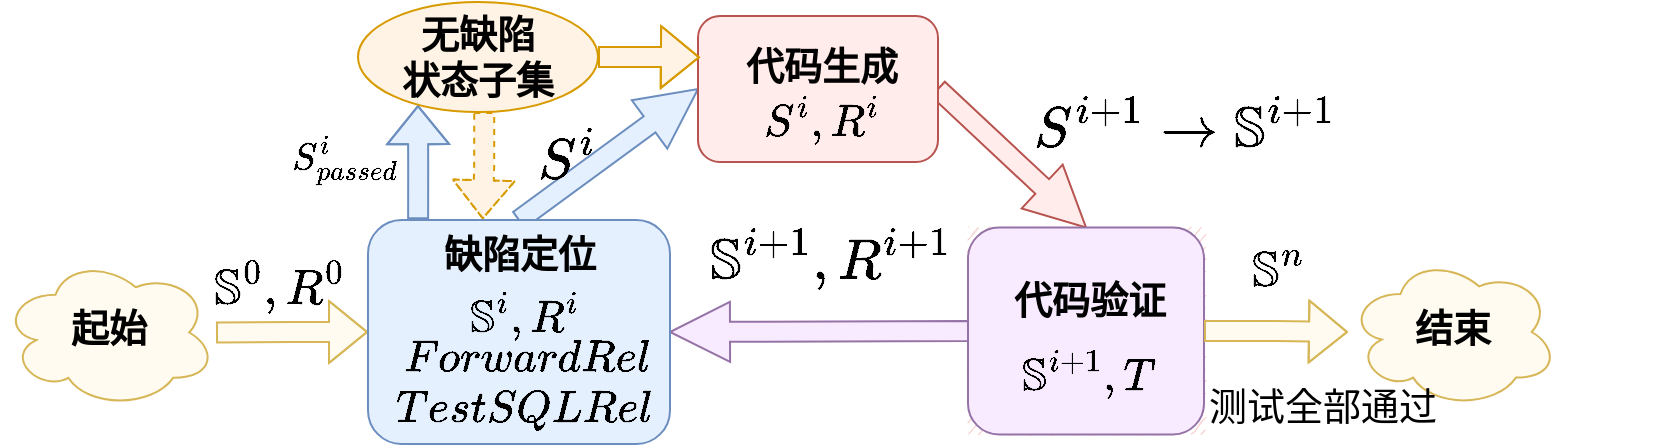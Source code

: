 <mxfile border="50" scale="3" compressed="false" locked="false" version="24.7.14">
  <diagram name="Blank" id="YmL12bMKpDGza6XwsDPr">
    <mxGraphModel dx="1434" dy="738" grid="0" gridSize="10" guides="1" tooltips="1" connect="1" arrows="1" fold="1" page="1" pageScale="1" pageWidth="827" pageHeight="1169" background="none" math="1" shadow="0">
      <root>
        <mxCell id="X5NqExCQtvZxIxQ7pmgY-0" />
        <mxCell id="1" parent="X5NqExCQtvZxIxQ7pmgY-0" />
        <mxCell id="Ku0F_qCkelBtIkD-E8Qs-13" style="edgeStyle=orthogonalEdgeStyle;rounded=0;orthogonalLoop=1;jettySize=auto;html=1;entryX=0.5;entryY=0;entryDx=0;entryDy=0;curved=1;shape=arrow;fontFamily=Courier New;exitX=1;exitY=0.5;exitDx=0;exitDy=0;movable=1;resizable=1;rotatable=1;deletable=1;editable=1;locked=0;connectable=1;fillColor=#FFECEB;strokeColor=#b85450;" parent="1" source="Ku0F_qCkelBtIkD-E8Qs-31" target="Ku0F_qCkelBtIkD-E8Qs-39" edge="1">
          <mxGeometry relative="1" as="geometry">
            <mxPoint x="506" y="312" as="sourcePoint" />
            <mxPoint x="558" y="443" as="targetPoint" />
          </mxGeometry>
        </mxCell>
        <mxCell id="Ku0F_qCkelBtIkD-E8Qs-37" value="$$S^{i+1} \rightarrow \mathbb{S}^{i+1}$$&lt;span class=&quot;eusoft-eudic-chrome-extension-translate-content&quot;&gt;&lt;span class=&quot;eusoft-eudic-chrome-extension-translate-white-space ng-star-inserted&quot;&gt;&amp;nbsp;&lt;/span&gt;&lt;span data-eusoft-eudic-loading-template-original-text=&quot;$$\mathbb{S}_{DB_t}^$$&quot; class=&quot;eusoft-eudic-translate-loading-tag ng-star-inserted&quot;&gt;&lt;/span&gt;&lt;/span&gt;" style="edgeLabel;html=1;align=center;verticalAlign=middle;resizable=1;points=[];fontStyle=1;fontSize=24;labelBackgroundColor=none;movable=1;rotatable=1;deletable=1;editable=1;locked=0;connectable=1;" parent="Ku0F_qCkelBtIkD-E8Qs-13" vertex="1" connectable="0">
          <mxGeometry x="0.014" y="5" relative="1" as="geometry">
            <mxPoint x="50" y="38" as="offset" />
          </mxGeometry>
        </mxCell>
        <mxCell id="Ku0F_qCkelBtIkD-E8Qs-14" style="rounded=0;orthogonalLoop=1;jettySize=auto;html=1;exitX=0.5;exitY=0;exitDx=0;exitDy=0;shape=arrow;elbow=vertical;fontFamily=Courier New;entryX=0;entryY=0.5;entryDx=0;entryDy=0;movable=1;resizable=1;rotatable=1;deletable=1;editable=1;locked=0;connectable=1;fillColor=#E5F0FF;strokeColor=#6c8ebf;" parent="1" source="Ku0F_qCkelBtIkD-E8Qs-7" target="Ku0F_qCkelBtIkD-E8Qs-31" edge="1">
          <mxGeometry relative="1" as="geometry">
            <mxPoint x="286" y="438" as="sourcePoint" />
            <mxPoint x="378" y="313" as="targetPoint" />
          </mxGeometry>
        </mxCell>
        <mxCell id="Ku0F_qCkelBtIkD-E8Qs-16" value="" style="edgeStyle=orthogonalEdgeStyle;rounded=0;orthogonalLoop=1;jettySize=auto;html=1;shape=arrow;fontFamily=Courier New;exitX=0;exitY=0.5;exitDx=0;exitDy=0;movable=1;resizable=1;rotatable=1;deletable=1;editable=1;locked=0;connectable=1;fillColor=#F8EBFF;strokeColor=#9673a6;" parent="1" source="Ku0F_qCkelBtIkD-E8Qs-39" target="Ku0F_qCkelBtIkD-E8Qs-7" edge="1">
          <mxGeometry relative="1" as="geometry">
            <mxPoint x="498" y="473" as="sourcePoint" />
            <mxPoint x="389" y="497" as="targetPoint" />
          </mxGeometry>
        </mxCell>
        <mxCell id="Ku0F_qCkelBtIkD-E8Qs-44" value="$$\mathbb{S}^{i+1},R^{i+1}$$" style="edgeLabel;html=1;align=center;verticalAlign=middle;resizable=1;points=[];fontSize=24;labelBackgroundColor=none;movable=1;rotatable=1;deletable=1;editable=1;locked=0;connectable=1;" parent="Ku0F_qCkelBtIkD-E8Qs-16" vertex="1" connectable="0">
          <mxGeometry x="-0.51" y="-7" relative="1" as="geometry">
            <mxPoint x="-33" y="-29" as="offset" />
          </mxGeometry>
        </mxCell>
        <mxCell id="Ku0F_qCkelBtIkD-E8Qs-38" value="" style="group;fontSize=18;fillColor=#f8cecc;strokeColor=none;sketch=1;curveFitting=1;jiggle=2;movable=1;resizable=1;rotatable=1;deletable=1;editable=1;locked=0;connectable=1;" parent="1" vertex="1" connectable="0">
          <mxGeometry x="494" y="445.75" width="118" height="103.5" as="geometry" />
        </mxCell>
        <mxCell id="Ku0F_qCkelBtIkD-E8Qs-39" value="" style="rounded=1;whiteSpace=wrap;fillColor=#F8EBFF;strokeColor=#9673a6;fontFamily=Courier New;fontSize=19;html=1;fontStyle=1;align=center;verticalAlign=middle;movable=1;resizable=1;rotatable=1;deletable=1;editable=1;locked=0;connectable=1;" parent="Ku0F_qCkelBtIkD-E8Qs-38" vertex="1">
          <mxGeometry width="118" height="103.5" as="geometry" />
        </mxCell>
        <mxCell id="Ku0F_qCkelBtIkD-E8Qs-40" value="" style="group;movable=1;resizable=1;rotatable=1;deletable=1;editable=1;locked=0;connectable=1;" parent="Ku0F_qCkelBtIkD-E8Qs-38" vertex="1" connectable="0">
          <mxGeometry x="7.867" y="15.596" width="106.2" height="79.397" as="geometry" />
        </mxCell>
        <mxCell id="Ku0F_qCkelBtIkD-E8Qs-41" value="&lt;font style=&quot;font-size: 19px;&quot;&gt;$$\mathbb{S}^{i+1},T$$&lt;/font&gt;" style="text;html=1;align=center;verticalAlign=middle;whiteSpace=wrap;rounded=0;movable=1;resizable=1;rotatable=1;deletable=1;editable=1;locked=0;connectable=1;" parent="Ku0F_qCkelBtIkD-E8Qs-40" vertex="1">
          <mxGeometry x="23.6" y="36.863" width="59" height="42.534" as="geometry" />
        </mxCell>
        <mxCell id="Ku0F_qCkelBtIkD-E8Qs-42" value="&lt;span style=&quot;font-family: &amp;quot;Courier New&amp;quot;;&quot;&gt;代码验证&lt;/span&gt;" style="text;html=1;align=center;verticalAlign=middle;whiteSpace=wrap;rounded=0;fontFamily=宋体;fontSize=19;fontStyle=1;movable=1;resizable=1;rotatable=1;deletable=1;editable=1;locked=0;connectable=1;" parent="Ku0F_qCkelBtIkD-E8Qs-40" vertex="1">
          <mxGeometry width="106.2" height="42.534" as="geometry" />
        </mxCell>
        <mxCell id="Ku0F_qCkelBtIkD-E8Qs-45" value="起始" style="ellipse;shape=cloud;whiteSpace=wrap;html=1;fontSize=19;fontFamily=Courier New;fillColor=#FFFBF0;strokeColor=#d6b656;rounded=1;fontStyle=1;movable=1;resizable=1;rotatable=1;deletable=1;editable=1;locked=0;connectable=1;" parent="1" vertex="1">
          <mxGeometry x="11" y="460.5" width="107" height="75.5" as="geometry" />
        </mxCell>
        <mxCell id="Ku0F_qCkelBtIkD-E8Qs-46" value="" style="edgeStyle=orthogonalEdgeStyle;rounded=0;orthogonalLoop=1;jettySize=auto;html=1;shape=flexArrow;startArrow=block;endArrow=none;endFill=0;flowAnimation=0;movable=1;resizable=1;rotatable=1;deletable=1;editable=1;locked=0;connectable=1;fillColor=#FFFBF0;strokeColor=#d6b656;" parent="1" source="Ku0F_qCkelBtIkD-E8Qs-7" target="Ku0F_qCkelBtIkD-E8Qs-45" edge="1">
          <mxGeometry relative="1" as="geometry" />
        </mxCell>
        <mxCell id="Ku0F_qCkelBtIkD-E8Qs-47" value="&lt;span style=&quot;font-family: &amp;quot;Comic Sans MS&amp;quot;; font-size: 24px; font-weight: 700; text-wrap: wrap;&quot;&gt;$$\mathbb{S}^0,R^0$$&lt;/span&gt;" style="edgeLabel;html=1;align=center;verticalAlign=middle;resizable=1;points=[];labelBackgroundColor=none;fontSize=24;movable=1;rotatable=1;deletable=1;editable=1;locked=0;connectable=1;" parent="Ku0F_qCkelBtIkD-E8Qs-46" vertex="1" connectable="0">
          <mxGeometry x="0.282" y="1" relative="1" as="geometry">
            <mxPoint x="3" y="-24" as="offset" />
          </mxGeometry>
        </mxCell>
        <mxCell id="Ku0F_qCkelBtIkD-E8Qs-50" value="结束" style="ellipse;shape=cloud;whiteSpace=wrap;html=1;fontSize=19;fontFamily=Courier New;fillColor=#FFFBF0;strokeColor=#d6b656;rounded=1;fontStyle=1;movable=1;resizable=1;rotatable=1;deletable=1;editable=1;locked=0;connectable=1;" parent="1" vertex="1">
          <mxGeometry x="684" y="460" width="105" height="76" as="geometry" />
        </mxCell>
        <mxCell id="Ku0F_qCkelBtIkD-E8Qs-54" value="" style="edgeStyle=orthogonalEdgeStyle;rounded=0;orthogonalLoop=1;jettySize=auto;html=1;shape=flexArrow;movable=1;resizable=1;rotatable=1;deletable=1;editable=1;locked=0;connectable=1;fillColor=#FFFBF0;strokeColor=#d6b656;" parent="1" source="Ku0F_qCkelBtIkD-E8Qs-39" edge="1">
          <mxGeometry relative="1" as="geometry">
            <mxPoint x="684" y="498" as="targetPoint" />
          </mxGeometry>
        </mxCell>
        <mxCell id="Ku0F_qCkelBtIkD-E8Qs-55" value="&lt;span style=&quot;font-size: 19px;&quot;&gt;测试全部通过&lt;/span&gt;" style="edgeLabel;html=1;align=center;verticalAlign=middle;resizable=1;points=[];labelBackgroundColor=none;fontSize=19;fontStyle=0;movable=1;rotatable=1;deletable=1;editable=1;locked=0;connectable=1;" parent="Ku0F_qCkelBtIkD-E8Qs-54" vertex="1" connectable="0">
          <mxGeometry x="0.246" relative="1" as="geometry">
            <mxPoint x="14" y="37" as="offset" />
          </mxGeometry>
        </mxCell>
        <mxCell id="Ku0F_qCkelBtIkD-E8Qs-57" value="&lt;span style=&quot;font-family: &amp;quot;Comic Sans MS&amp;quot;; font-size: 24px; font-weight: 700; text-wrap: wrap;&quot;&gt;$$\mathbb{S}^n$$&lt;/span&gt;" style="edgeLabel;html=1;align=center;verticalAlign=middle;resizable=1;points=[];labelBackgroundColor=none;fontSize=24;movable=1;rotatable=1;deletable=1;editable=1;locked=0;connectable=1;" parent="Ku0F_qCkelBtIkD-E8Qs-54" vertex="1" connectable="0">
          <mxGeometry x="0.579" y="3" relative="1" as="geometry">
            <mxPoint x="-20" y="-28" as="offset" />
          </mxGeometry>
        </mxCell>
        <mxCell id="qx8nz6F8t0Ylkn2XgEH0-6" value="" style="group;movable=1;resizable=1;rotatable=1;deletable=1;editable=1;locked=0;connectable=1;" parent="1" vertex="1" connectable="0">
          <mxGeometry x="194" y="442" width="151" height="112" as="geometry" />
        </mxCell>
        <mxCell id="Ku0F_qCkelBtIkD-E8Qs-7" value="" style="rounded=1;whiteSpace=wrap;fillColor=#E5F0FF;strokeColor=#6c8ebf;fontFamily=Courier New;fontSize=19;html=1;fontStyle=1;movable=1;resizable=1;rotatable=1;deletable=1;editable=1;locked=0;connectable=1;" parent="qx8nz6F8t0Ylkn2XgEH0-6" vertex="1">
          <mxGeometry width="151" height="112" as="geometry" />
        </mxCell>
        <mxCell id="Ku0F_qCkelBtIkD-E8Qs-18" value="$$\mathbb{S}^i,R^i$$" style="text;html=1;align=center;verticalAlign=middle;whiteSpace=wrap;rounded=0;fontSize=19;movable=1;resizable=1;rotatable=1;deletable=1;editable=1;locked=0;connectable=1;" parent="qx8nz6F8t0Ylkn2XgEH0-6" vertex="1">
          <mxGeometry x="48" y="33" width="60" height="30" as="geometry" />
        </mxCell>
        <mxCell id="Ku0F_qCkelBtIkD-E8Qs-21" value="&lt;font face=&quot;Helvetica&quot;&gt;缺陷定位&lt;/font&gt;" style="text;html=1;align=center;verticalAlign=middle;whiteSpace=wrap;rounded=0;fontFamily=宋体;fontSize=19;fontStyle=1;movable=1;resizable=1;rotatable=1;deletable=1;editable=1;locked=0;connectable=1;" parent="qx8nz6F8t0Ylkn2XgEH0-6" vertex="1">
          <mxGeometry x="21.5" y="3" width="108" height="30" as="geometry" />
        </mxCell>
        <mxCell id="qx8nz6F8t0Ylkn2XgEH0-2" value="$$TestSQLRel$$" style="text;html=1;align=center;verticalAlign=middle;whiteSpace=wrap;rounded=0;fontSize=19;movable=1;resizable=1;rotatable=1;deletable=1;editable=1;locked=0;connectable=1;" parent="qx8nz6F8t0Ylkn2XgEH0-6" vertex="1">
          <mxGeometry x="48" y="79.5" width="60" height="30" as="geometry" />
        </mxCell>
        <mxCell id="qx8nz6F8t0Ylkn2XgEH0-1" value="$$ForwardRel$$" style="text;html=1;align=center;verticalAlign=middle;whiteSpace=wrap;rounded=0;fontSize=19;movable=1;resizable=1;rotatable=1;deletable=1;editable=1;locked=0;connectable=1;" parent="qx8nz6F8t0Ylkn2XgEH0-6" vertex="1">
          <mxGeometry x="50" y="55" width="60" height="30" as="geometry" />
        </mxCell>
        <mxCell id="qx8nz6F8t0Ylkn2XgEH0-8" value="$$S^{i}$$&lt;span class=&quot;eusoft-eudic-chrome-extension-translate-content&quot;&gt;&lt;span class=&quot;eusoft-eudic-chrome-extension-translate-white-space ng-star-inserted&quot;&gt;&amp;nbsp;&lt;/span&gt;&lt;span data-eusoft-eudic-loading-template-original-text=&quot;$$\mathbb{S}_{DB_t}^$$&quot; class=&quot;eusoft-eudic-translate-loading-tag ng-star-inserted&quot;&gt;&lt;/span&gt;&lt;/span&gt;" style="edgeLabel;html=1;align=center;verticalAlign=middle;resizable=1;points=[];fontStyle=1;fontSize=24;labelBackgroundColor=none;movable=1;rotatable=1;deletable=1;editable=1;locked=0;connectable=1;" parent="1" vertex="1" connectable="0">
          <mxGeometry x="292" y="411" height="37" as="geometry">
            <mxPoint x="1" y="-4" as="offset" />
          </mxGeometry>
        </mxCell>
        <mxCell id="-BWiNTMT2fg0jq5zxgG9-11" style="edgeStyle=orthogonalEdgeStyle;rounded=0;orthogonalLoop=1;jettySize=auto;html=1;shape=flexArrow;dashed=1;exitX=0.526;exitY=1;exitDx=0;exitDy=0;exitPerimeter=0;fillColor=#FFF3E5;strokeColor=#d79b00;entryX=0.38;entryY=-0.003;entryDx=0;entryDy=0;entryPerimeter=0;" parent="1" source="-BWiNTMT2fg0jq5zxgG9-12" target="qx8nz6F8t0Ylkn2XgEH0-6" edge="1">
          <mxGeometry relative="1" as="geometry">
            <mxPoint x="251.64" y="389.02" as="sourcePoint" />
            <mxPoint x="216" y="443" as="targetPoint" />
          </mxGeometry>
        </mxCell>
        <mxCell id="Ku0F_qCkelBtIkD-E8Qs-31" value="" style="rounded=1;whiteSpace=wrap;fillColor=#FFECEB;strokeColor=#b85450;fontFamily=Courier New;fontSize=19;html=1;fontStyle=1;movable=1;resizable=1;rotatable=1;deletable=1;editable=1;locked=0;connectable=1;" parent="1" vertex="1">
          <mxGeometry x="359" y="340" width="120" height="73" as="geometry" />
        </mxCell>
        <mxCell id="Ku0F_qCkelBtIkD-E8Qs-32" value="" style="group;movable=1;resizable=1;rotatable=1;deletable=1;editable=1;locked=0;connectable=1;" parent="1" vertex="1" connectable="0">
          <mxGeometry x="367" y="351" width="108" height="56" as="geometry" />
        </mxCell>
        <mxCell id="Ku0F_qCkelBtIkD-E8Qs-33" value="&lt;font style=&quot;font-size: 19px;&quot;&gt;$$S^i, &amp;nbsp;R^i$$&lt;/font&gt;" style="text;html=1;align=center;verticalAlign=middle;whiteSpace=wrap;rounded=0;movable=1;resizable=1;rotatable=1;deletable=1;editable=1;locked=0;connectable=1;" parent="Ku0F_qCkelBtIkD-E8Qs-32" vertex="1">
          <mxGeometry x="24" y="26" width="60" height="30" as="geometry" />
        </mxCell>
        <mxCell id="Ku0F_qCkelBtIkD-E8Qs-34" value="&lt;span style=&quot;font-family: &amp;quot;Courier New&amp;quot;;&quot;&gt;代码生成&lt;/span&gt;" style="text;html=1;align=center;verticalAlign=middle;whiteSpace=wrap;rounded=0;fontFamily=宋体;fontSize=19;fontStyle=1;movable=1;resizable=1;rotatable=1;deletable=1;editable=1;locked=0;connectable=1;" parent="Ku0F_qCkelBtIkD-E8Qs-32" vertex="1">
          <mxGeometry width="108" height="30" as="geometry" />
        </mxCell>
        <mxCell id="-BWiNTMT2fg0jq5zxgG9-9" style="edgeStyle=orthogonalEdgeStyle;rounded=0;orthogonalLoop=1;jettySize=auto;html=1;shape=flexArrow;fillColor=#E5F0FF;strokeColor=#6c8ebf;exitX=0.166;exitY=-0.003;exitDx=0;exitDy=0;exitPerimeter=0;entryX=0.25;entryY=0.938;entryDx=0;entryDy=0;entryPerimeter=0;" parent="1" source="Ku0F_qCkelBtIkD-E8Qs-7" target="-BWiNTMT2fg0jq5zxgG9-12" edge="1">
          <mxGeometry relative="1" as="geometry">
            <mxPoint x="248" y="440" as="sourcePoint" />
            <mxPoint x="219" y="391" as="targetPoint" />
          </mxGeometry>
        </mxCell>
        <mxCell id="-BWiNTMT2fg0jq5zxgG9-12" value="&lt;span style=&quot;font-size: 19px;&quot;&gt;无缺陷&lt;/span&gt;&lt;div style=&quot;font-size: 19px;&quot;&gt;状态子集&lt;/div&gt;" style="ellipse;whiteSpace=wrap;html=1;fillColor=#FFF3E5;strokeColor=#d79b00;fontSize=19;fontStyle=1" parent="1" vertex="1">
          <mxGeometry x="189" y="333" width="120" height="55" as="geometry" />
        </mxCell>
        <mxCell id="-BWiNTMT2fg0jq5zxgG9-13" style="edgeStyle=orthogonalEdgeStyle;rounded=0;orthogonalLoop=1;jettySize=auto;html=1;entryX=0.008;entryY=0.283;entryDx=0;entryDy=0;entryPerimeter=0;shape=flexArrow;fillColor=#FFF3E5;strokeColor=#d79b00;" parent="1" source="-BWiNTMT2fg0jq5zxgG9-12" target="Ku0F_qCkelBtIkD-E8Qs-31" edge="1">
          <mxGeometry relative="1" as="geometry" />
        </mxCell>
        <mxCell id="-BWiNTMT2fg0jq5zxgG9-14" value="$$S_{passed}^i$$" style="text;html=1;align=center;verticalAlign=middle;whiteSpace=wrap;rounded=0;fontSize=16;" parent="1" vertex="1">
          <mxGeometry x="153" y="397" width="60" height="30" as="geometry" />
        </mxCell>
      </root>
    </mxGraphModel>
  </diagram>
</mxfile>
